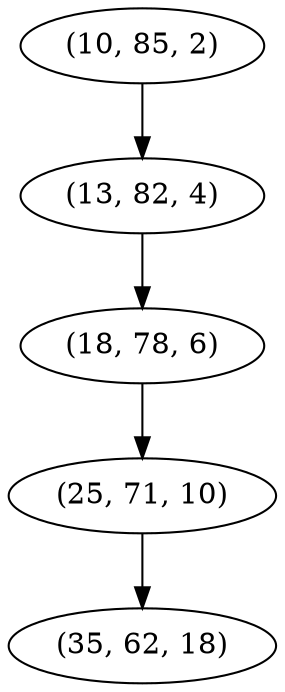 digraph tree {
    "(10, 85, 2)";
    "(13, 82, 4)";
    "(18, 78, 6)";
    "(25, 71, 10)";
    "(35, 62, 18)";
    "(10, 85, 2)" -> "(13, 82, 4)";
    "(13, 82, 4)" -> "(18, 78, 6)";
    "(18, 78, 6)" -> "(25, 71, 10)";
    "(25, 71, 10)" -> "(35, 62, 18)";
}
